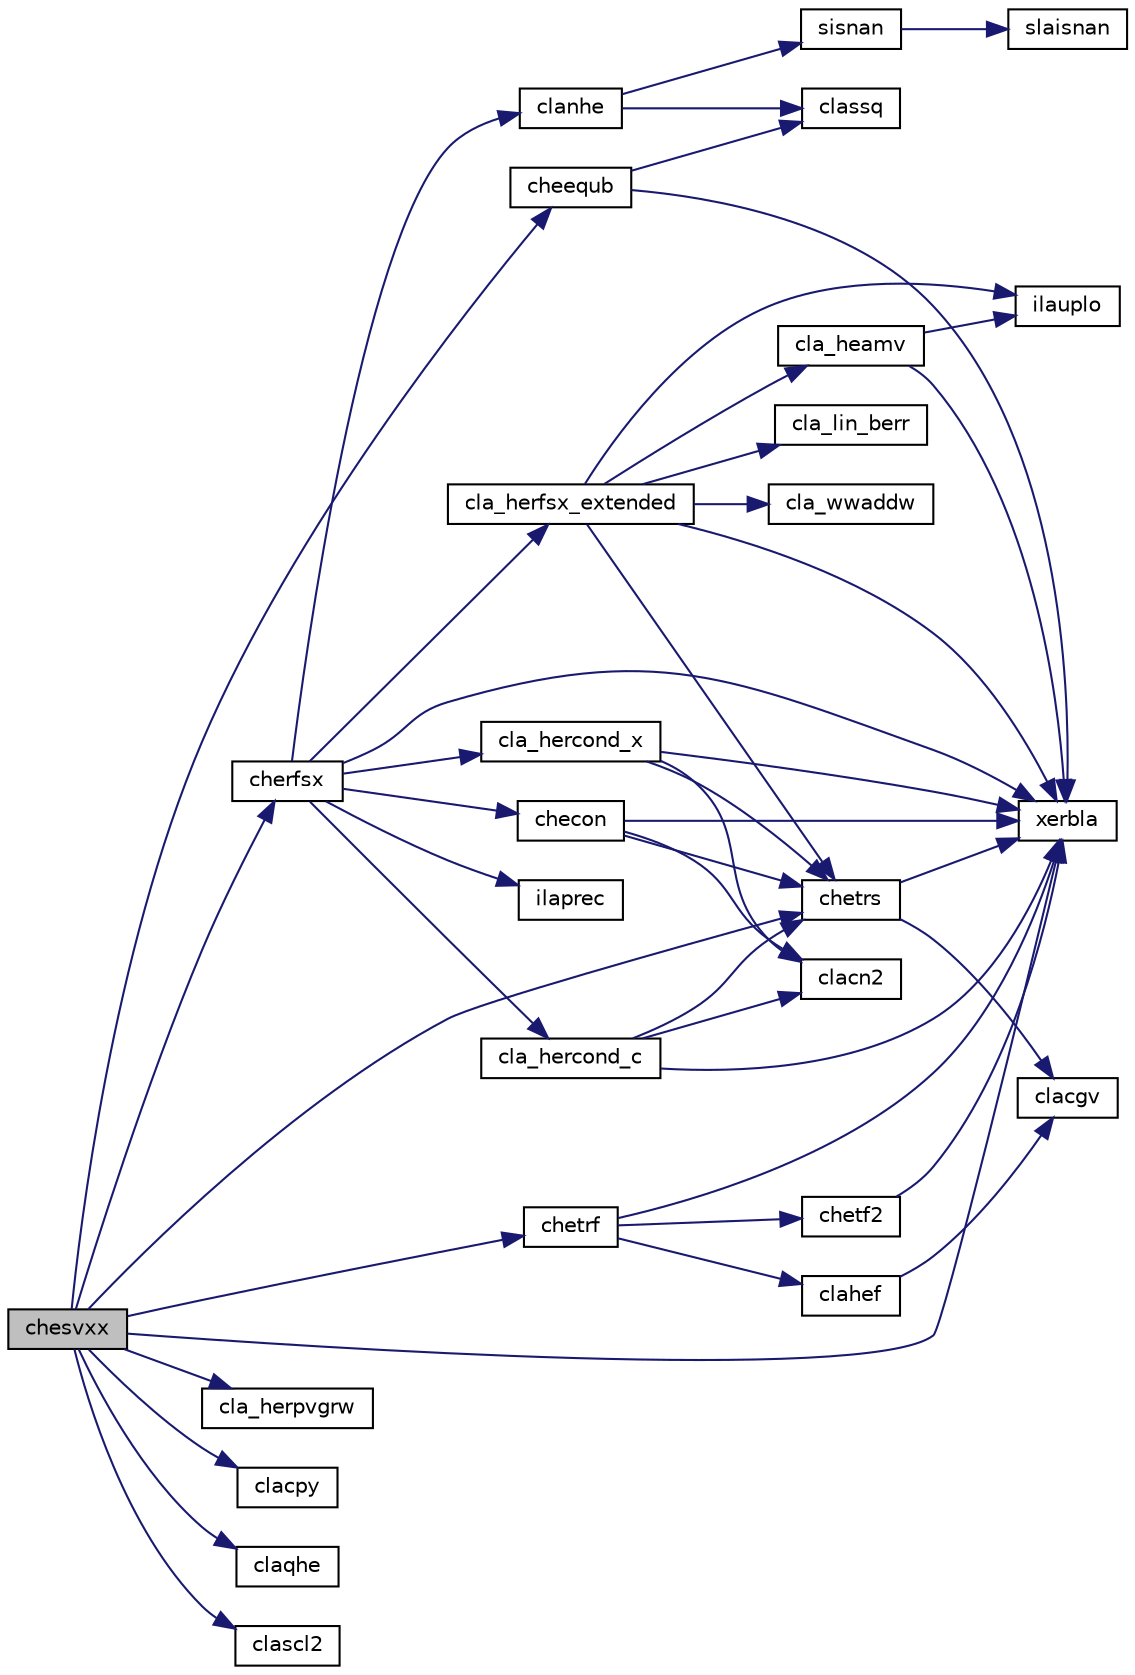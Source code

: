 digraph "chesvxx"
{
 // LATEX_PDF_SIZE
  edge [fontname="Helvetica",fontsize="10",labelfontname="Helvetica",labelfontsize="10"];
  node [fontname="Helvetica",fontsize="10",shape=record];
  rankdir="LR";
  Node1 [label="chesvxx",height=0.2,width=0.4,color="black", fillcolor="grey75", style="filled", fontcolor="black",tooltip="CHESVXX computes the solution to system of linear equations A * X = B for HE matrices"];
  Node1 -> Node2 [color="midnightblue",fontsize="10",style="solid",fontname="Helvetica"];
  Node2 [label="cheequb",height=0.2,width=0.4,color="black", fillcolor="white", style="filled",URL="$cheequb_8f.html#a986174490b3d9eb0d10502d96883e153",tooltip="CHEEQUB"];
  Node2 -> Node3 [color="midnightblue",fontsize="10",style="solid",fontname="Helvetica"];
  Node3 [label="classq",height=0.2,width=0.4,color="black", fillcolor="white", style="filled",URL="$classq_8f90.html#ab70baa330cb7a13111b72aef0734e26d",tooltip="CLASSQ updates a sum of squares represented in scaled form."];
  Node2 -> Node4 [color="midnightblue",fontsize="10",style="solid",fontname="Helvetica"];
  Node4 [label="xerbla",height=0.2,width=0.4,color="black", fillcolor="white", style="filled",URL="$xerbla_8f.html#a377ee61015baf8dea7770b3a404b1c07",tooltip="XERBLA"];
  Node1 -> Node5 [color="midnightblue",fontsize="10",style="solid",fontname="Helvetica"];
  Node5 [label="cherfsx",height=0.2,width=0.4,color="black", fillcolor="white", style="filled",URL="$cherfsx_8f.html#ad731b6b72cf0a8e741748dc4eace0831",tooltip="CHERFSX"];
  Node5 -> Node6 [color="midnightblue",fontsize="10",style="solid",fontname="Helvetica"];
  Node6 [label="checon",height=0.2,width=0.4,color="black", fillcolor="white", style="filled",URL="$checon_8f.html#a67b6bd05659fbb26bbf414a9b850dc29",tooltip="CHECON"];
  Node6 -> Node7 [color="midnightblue",fontsize="10",style="solid",fontname="Helvetica"];
  Node7 [label="chetrs",height=0.2,width=0.4,color="black", fillcolor="white", style="filled",URL="$chetrs_8f.html#a6f9d8da222ffaa7b7535efc922faa1dc",tooltip="CHETRS"];
  Node7 -> Node8 [color="midnightblue",fontsize="10",style="solid",fontname="Helvetica"];
  Node8 [label="clacgv",height=0.2,width=0.4,color="black", fillcolor="white", style="filled",URL="$clacgv_8f.html#a0ff51770edb0cdc7328fdae7ace7954e",tooltip="CLACGV conjugates a complex vector."];
  Node7 -> Node4 [color="midnightblue",fontsize="10",style="solid",fontname="Helvetica"];
  Node6 -> Node9 [color="midnightblue",fontsize="10",style="solid",fontname="Helvetica"];
  Node9 [label="clacn2",height=0.2,width=0.4,color="black", fillcolor="white", style="filled",URL="$clacn2_8f.html#ab908babe3ec3648412de15e0f8ab4479",tooltip="CLACN2 estimates the 1-norm of a square matrix, using reverse communication for evaluating matrix-vec..."];
  Node6 -> Node4 [color="midnightblue",fontsize="10",style="solid",fontname="Helvetica"];
  Node5 -> Node10 [color="midnightblue",fontsize="10",style="solid",fontname="Helvetica"];
  Node10 [label="cla_hercond_c",height=0.2,width=0.4,color="black", fillcolor="white", style="filled",URL="$cla__hercond__c_8f.html#afb20032f889fa17495f6d52f8943015f",tooltip="CLA_HERCOND_C computes the infinity norm condition number of op(A)*inv(diag(c)) for Hermitian indefin..."];
  Node10 -> Node7 [color="midnightblue",fontsize="10",style="solid",fontname="Helvetica"];
  Node10 -> Node9 [color="midnightblue",fontsize="10",style="solid",fontname="Helvetica"];
  Node10 -> Node4 [color="midnightblue",fontsize="10",style="solid",fontname="Helvetica"];
  Node5 -> Node11 [color="midnightblue",fontsize="10",style="solid",fontname="Helvetica"];
  Node11 [label="cla_hercond_x",height=0.2,width=0.4,color="black", fillcolor="white", style="filled",URL="$cla__hercond__x_8f.html#ac8f382f5d0a3af27d8319c82cae7cbba",tooltip="CLA_HERCOND_X computes the infinity norm condition number of op(A)*diag(x) for Hermitian indefinite m..."];
  Node11 -> Node7 [color="midnightblue",fontsize="10",style="solid",fontname="Helvetica"];
  Node11 -> Node9 [color="midnightblue",fontsize="10",style="solid",fontname="Helvetica"];
  Node11 -> Node4 [color="midnightblue",fontsize="10",style="solid",fontname="Helvetica"];
  Node5 -> Node12 [color="midnightblue",fontsize="10",style="solid",fontname="Helvetica"];
  Node12 [label="cla_herfsx_extended",height=0.2,width=0.4,color="black", fillcolor="white", style="filled",URL="$cla__herfsx__extended_8f.html#acd355008da68592db4c2743fcea983cf",tooltip="CLA_HERFSX_EXTENDED improves the computed solution to a system of linear equations for Hermitian inde..."];
  Node12 -> Node7 [color="midnightblue",fontsize="10",style="solid",fontname="Helvetica"];
  Node12 -> Node13 [color="midnightblue",fontsize="10",style="solid",fontname="Helvetica"];
  Node13 [label="cla_heamv",height=0.2,width=0.4,color="black", fillcolor="white", style="filled",URL="$cla__heamv_8f.html#af79576f9ff921c1ad965fd46417e4db0",tooltip="CLA_HEAMV computes a matrix-vector product using a Hermitian indefinite matrix to calculate error bou..."];
  Node13 -> Node14 [color="midnightblue",fontsize="10",style="solid",fontname="Helvetica"];
  Node14 [label="ilauplo",height=0.2,width=0.4,color="black", fillcolor="white", style="filled",URL="$ilauplo_8f.html#a078a6444f93a0d4e589ca8bb80524313",tooltip="ILAUPLO"];
  Node13 -> Node4 [color="midnightblue",fontsize="10",style="solid",fontname="Helvetica"];
  Node12 -> Node15 [color="midnightblue",fontsize="10",style="solid",fontname="Helvetica"];
  Node15 [label="cla_lin_berr",height=0.2,width=0.4,color="black", fillcolor="white", style="filled",URL="$cla__lin__berr_8f.html#ae66bd620bd9ddfb3e057ece86b2f5d83",tooltip="CLA_LIN_BERR computes a component-wise relative backward error."];
  Node12 -> Node16 [color="midnightblue",fontsize="10",style="solid",fontname="Helvetica"];
  Node16 [label="cla_wwaddw",height=0.2,width=0.4,color="black", fillcolor="white", style="filled",URL="$cla__wwaddw_8f.html#a1e2c8df0d5d5d597e0363e438d891b56",tooltip="CLA_WWADDW adds a vector into a doubled-single vector."];
  Node12 -> Node14 [color="midnightblue",fontsize="10",style="solid",fontname="Helvetica"];
  Node12 -> Node4 [color="midnightblue",fontsize="10",style="solid",fontname="Helvetica"];
  Node5 -> Node17 [color="midnightblue",fontsize="10",style="solid",fontname="Helvetica"];
  Node17 [label="clanhe",height=0.2,width=0.4,color="black", fillcolor="white", style="filled",URL="$clanhe_8f.html#a398301349b086de6970721f0eae026bc",tooltip="CLANHE returns the value of the 1-norm, or the Frobenius norm, or the infinity norm,..."];
  Node17 -> Node3 [color="midnightblue",fontsize="10",style="solid",fontname="Helvetica"];
  Node17 -> Node18 [color="midnightblue",fontsize="10",style="solid",fontname="Helvetica"];
  Node18 [label="sisnan",height=0.2,width=0.4,color="black", fillcolor="white", style="filled",URL="$sisnan_8f.html#aeca6bb0411af000e3c883ee744184991",tooltip="SISNAN tests input for NaN."];
  Node18 -> Node19 [color="midnightblue",fontsize="10",style="solid",fontname="Helvetica"];
  Node19 [label="slaisnan",height=0.2,width=0.4,color="black", fillcolor="white", style="filled",URL="$slaisnan_8f.html#a9b6a1036554ed9b7196c641174d6a6da",tooltip="SLAISNAN tests input for NaN by comparing two arguments for inequality."];
  Node5 -> Node20 [color="midnightblue",fontsize="10",style="solid",fontname="Helvetica"];
  Node20 [label="ilaprec",height=0.2,width=0.4,color="black", fillcolor="white", style="filled",URL="$ilaprec_8f.html#a6fe244cb80f355ab156ad1df9ffcc478",tooltip="ILAPREC"];
  Node5 -> Node4 [color="midnightblue",fontsize="10",style="solid",fontname="Helvetica"];
  Node1 -> Node21 [color="midnightblue",fontsize="10",style="solid",fontname="Helvetica"];
  Node21 [label="chetrf",height=0.2,width=0.4,color="black", fillcolor="white", style="filled",URL="$chetrf_8f.html#a081dd1908e46d064c2bf0a1f6b664b86",tooltip="CHETRF"];
  Node21 -> Node22 [color="midnightblue",fontsize="10",style="solid",fontname="Helvetica"];
  Node22 [label="chetf2",height=0.2,width=0.4,color="black", fillcolor="white", style="filled",URL="$chetf2_8f.html#a3f1790e662e89c7ffc788d4e38b33bea",tooltip="CHETF2 computes the factorization of a complex Hermitian matrix, using the diagonal pivoting method (..."];
  Node22 -> Node4 [color="midnightblue",fontsize="10",style="solid",fontname="Helvetica"];
  Node21 -> Node23 [color="midnightblue",fontsize="10",style="solid",fontname="Helvetica"];
  Node23 [label="clahef",height=0.2,width=0.4,color="black", fillcolor="white", style="filled",URL="$clahef_8f.html#a0eaa25684b113e367c078be766f15c37",tooltip="CLAHEF computes a partial factorization of a complex Hermitian indefinite matrix using the Bunch-Kauf..."];
  Node23 -> Node8 [color="midnightblue",fontsize="10",style="solid",fontname="Helvetica"];
  Node21 -> Node4 [color="midnightblue",fontsize="10",style="solid",fontname="Helvetica"];
  Node1 -> Node7 [color="midnightblue",fontsize="10",style="solid",fontname="Helvetica"];
  Node1 -> Node24 [color="midnightblue",fontsize="10",style="solid",fontname="Helvetica"];
  Node24 [label="cla_herpvgrw",height=0.2,width=0.4,color="black", fillcolor="white", style="filled",URL="$cla__herpvgrw_8f.html#ae506741f6642ba9fb440941f170f9d39",tooltip="CLA_HERPVGRW"];
  Node1 -> Node25 [color="midnightblue",fontsize="10",style="solid",fontname="Helvetica"];
  Node25 [label="clacpy",height=0.2,width=0.4,color="black", fillcolor="white", style="filled",URL="$clacpy_8f.html#afcee53f42831342f7c863bfc55d2d159",tooltip="CLACPY copies all or part of one two-dimensional array to another."];
  Node1 -> Node26 [color="midnightblue",fontsize="10",style="solid",fontname="Helvetica"];
  Node26 [label="claqhe",height=0.2,width=0.4,color="black", fillcolor="white", style="filled",URL="$claqhe_8f.html#a09b1ed617e21468711fecf331ef1b045",tooltip="CLAQHE scales a Hermitian matrix."];
  Node1 -> Node27 [color="midnightblue",fontsize="10",style="solid",fontname="Helvetica"];
  Node27 [label="clascl2",height=0.2,width=0.4,color="black", fillcolor="white", style="filled",URL="$clascl2_8f.html#aa931a6b5c282a1fa0e38b1c96c51ddd4",tooltip="CLASCL2 performs diagonal scaling on a matrix."];
  Node1 -> Node4 [color="midnightblue",fontsize="10",style="solid",fontname="Helvetica"];
}

